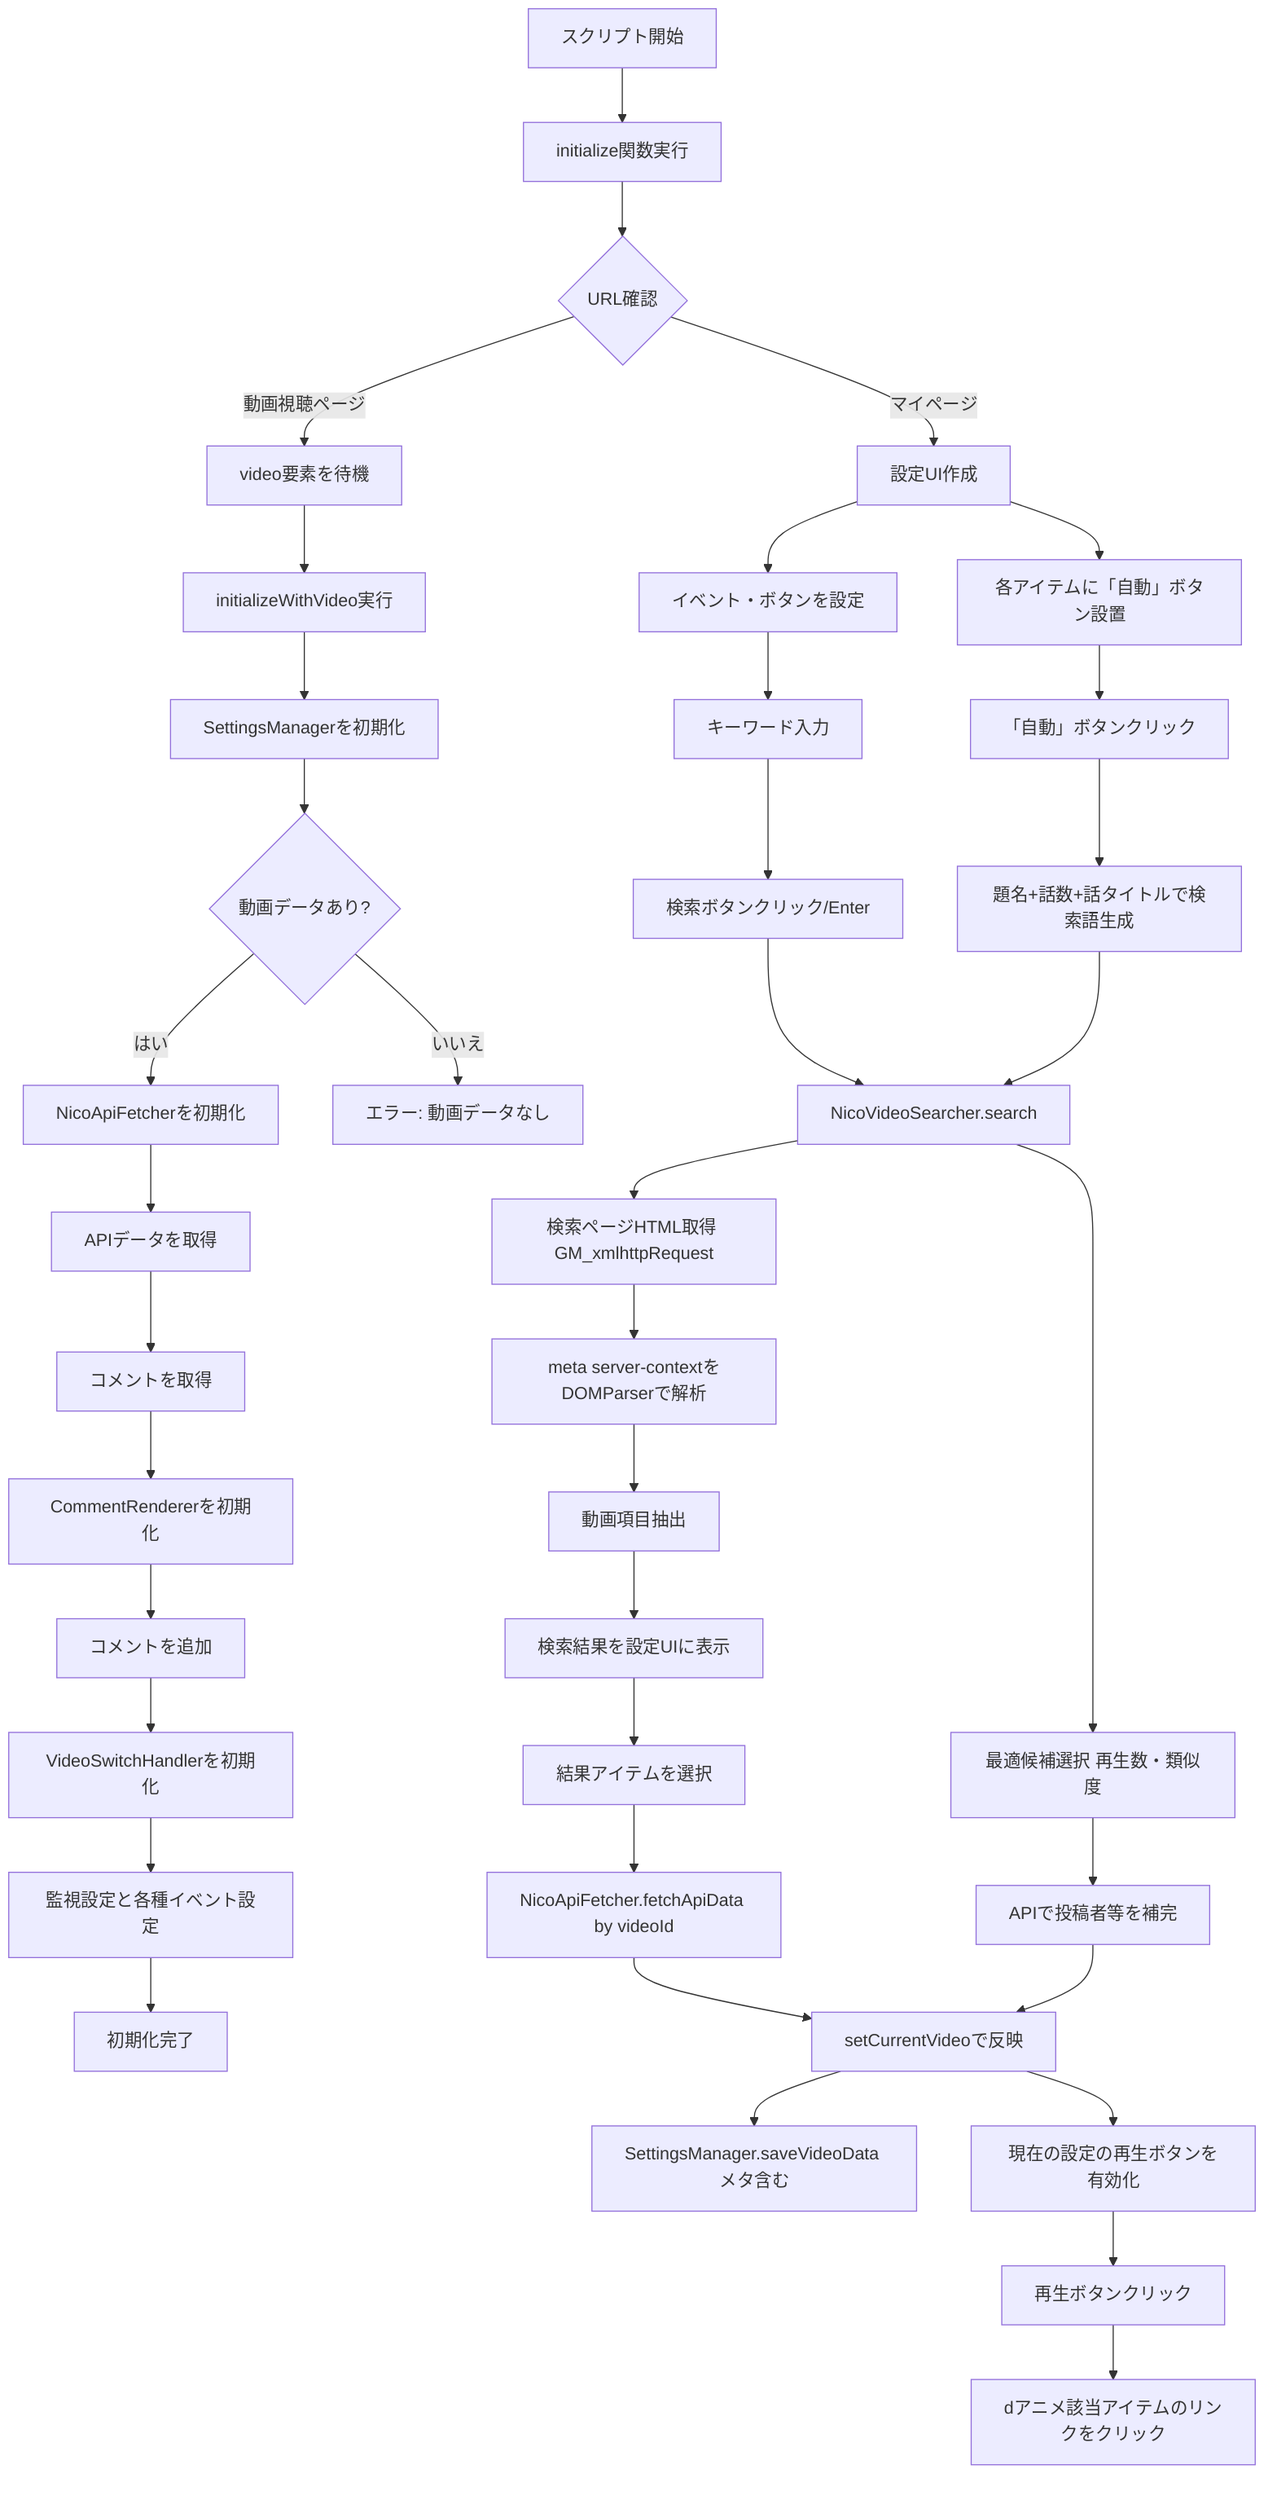 flowchart TD
    %% 起動とページ分岐
    Start[スクリプト開始] --> Initialize[initialize関数実行]
    Initialize --> CheckPath{URL確認}

    CheckPath -->|動画視聴ページ| WaitForVideo[video要素を待機]
    CheckPath -->|マイページ| CreateSettingsUI[設定UI作成]

    %% 視聴ページ: 初期化とコメント描画
    WaitForVideo --> InitWithVideo[initializeWithVideo実行]
    InitWithVideo --> InitSettingsManager[SettingsManagerを初期化]
    InitSettingsManager --> CheckVideoData{動画データあり?}
    CheckVideoData -->|はい| InitApiFetcher[NicoApiFetcherを初期化]
    CheckVideoData -->|いいえ| ErrorNoData[エラー: 動画データなし]
    InitApiFetcher --> FetchApiData[APIデータを取得]
    FetchApiData --> FetchComments[コメントを取得]
    FetchComments --> InitRenderer[CommentRendererを初期化]
    InitRenderer --> AddComments[コメントを追加]
    AddComments --> InitSwitchHandler[VideoSwitchHandlerを初期化]
    InitSwitchHandler --> SetupObservers[監視設定と各種イベント設定]
    SetupObservers --> CompleteInit[初期化完了]

    %% マイページ: 設定UI + 検索フロー
    CreateSettingsUI --> SetupEventListeners[イベント・ボタンを設定]
    CreateSettingsUI --> AddAutoButtons[各アイテムに「自動」ボタン設置]

    %% 手動検索フロー
    SetupEventListeners --> SearchInput[キーワード入力]
    SearchInput --> ClickSearch[検索ボタンクリック/Enter]
    ClickSearch --> PerformSearch[NicoVideoSearcher.search]
    PerformSearch --> FetchSearchHTML[検索ページHTML取得 GM_xmlhttpRequest]
    FetchSearchHTML --> ParseServerContext[meta server-contextをDOMParserで解析]
    ParseServerContext --> ExtractItems[動画項目抽出]
    ExtractItems --> DisplayResults[検索結果を設定UIに表示]
    DisplayResults --> SelectResult[結果アイテムを選択]
    SelectResult --> FetchApiForSelected[NicoApiFetcher.fetchApiData by videoId]
    FetchApiForSelected --> SetCurrentVideo[setCurrentVideoで反映]
    SetCurrentVideo --> SaveVideoData[SettingsManager.saveVideoData メタ含む]
    SetCurrentVideo --> EnablePlay[現在の設定の再生ボタンを有効化]
    EnablePlay --> PlayButton[再生ボタンクリック]
    PlayButton --> TriggerPlay[dアニメ該当アイテムのリンクをクリック]

    %% 自動ボタンフロー
    AddAutoButtons --> AutoButtonClick[「自動」ボタンクリック]
    AutoButtonClick --> BuildQuery[題名+話数+話タイトルで検索語生成]
    BuildQuery --> PerformSearch
    PerformSearch --> ChooseBest[最適候補選択 再生数・類似度]
    ChooseBest --> TryApiOwner[APIで投稿者等を補完]
    TryApiOwner --> SetCurrentVideo